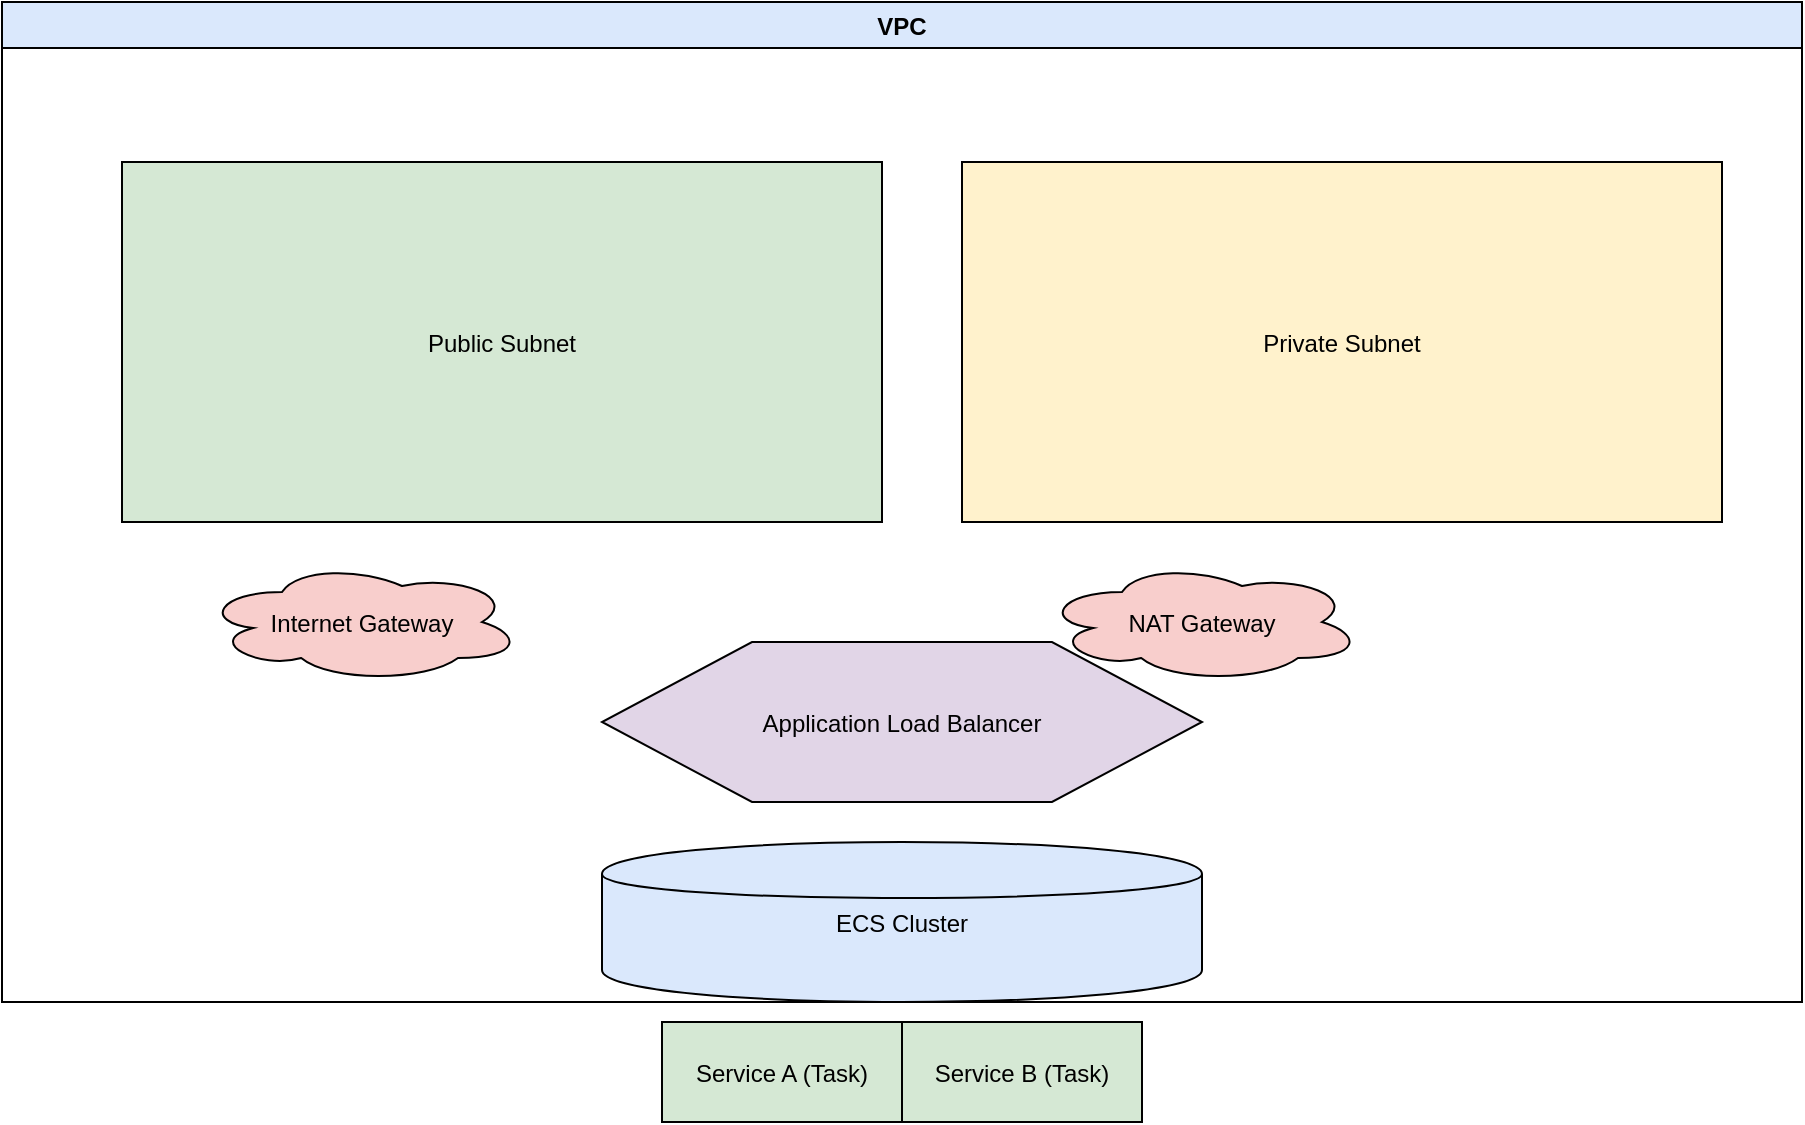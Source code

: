 <?xml version='1.0' encoding='utf-8'?>
<mxfile><diagram name="AWS ECS VPC Architecture"><mxGraphModel dx="1222" dy="717" grid="1" gridSize="10"><root><mxCell id="0" /><mxCell id="1" parent="0" /><mxCell id="2" value="VPC" style="swimlane;fillColor=#dae8fc" parent="1" vertex="1"><mxGeometry x="40" y="40" width="900" height="500" as="geometry" /></mxCell><mxCell id="3" value="Public Subnet" style="shape=rectangle;fillColor=#d5e8d4" parent="2" vertex="1"><mxGeometry x="60" y="80" width="380" height="180" as="geometry" /></mxCell><mxCell id="4" value="Private Subnet" style="shape=rectangle;fillColor=#fff2cc" parent="2" vertex="1"><mxGeometry x="480" y="80" width="380" height="180" as="geometry" /></mxCell><mxCell id="5" value="Internet Gateway" style="shape=cloud;fillColor=#f8cecc" parent="2" vertex="1"><mxGeometry x="100" y="280" width="160" height="60" as="geometry" /></mxCell><mxCell id="6" value="NAT Gateway" style="shape=cloud;fillColor=#f8cecc" parent="2" vertex="1"><mxGeometry x="520" y="280" width="160" height="60" as="geometry" /></mxCell><mxCell id="7" value="Application Load Balancer" style="shape=hexagon;fillColor=#e1d5e7" parent="2" vertex="1"><mxGeometry x="300" y="320" width="300" height="80" as="geometry" /></mxCell><mxCell id="8" value="ECS Cluster" style="shape=cylinder;fillColor=#dae8fc" parent="2" vertex="1"><mxGeometry x="300" y="420" width="300" height="80" as="geometry" /></mxCell><mxCell id="9" value="Service A (Task)" style="shape=rectangle;fillColor=#d5e8d4" parent="2" vertex="1"><mxGeometry x="330" y="510" width="120" height="50" as="geometry" /></mxCell><mxCell id="10" value="Service B (Task)" style="shape=rectangle;fillColor=#d5e8d4" parent="2" vertex="1"><mxGeometry x="450" y="510" width="120" height="50" as="geometry" /></mxCell></root></mxGraphModel></diagram></mxfile>